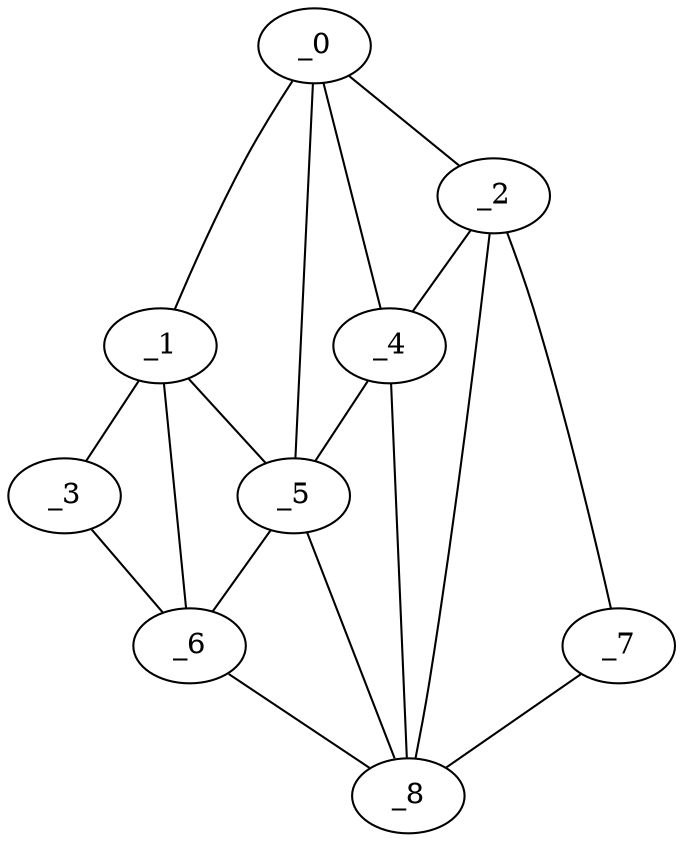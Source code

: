 graph "obj65__105.gxl" {
	_0	 [x=42,
		y=30];
	_1	 [x=42,
		y=123];
	_0 -- _1	 [valence=1];
	_2	 [x=63,
		y=3];
	_0 -- _2	 [valence=1];
	_4	 [x=66,
		y=34];
	_0 -- _4	 [valence=2];
	_5	 [x=67,
		y=39];
	_0 -- _5	 [valence=1];
	_3	 [x=65,
		y=125];
	_1 -- _3	 [valence=1];
	_1 -- _5	 [valence=2];
	_6	 [x=82,
		y=99];
	_1 -- _6	 [valence=2];
	_2 -- _4	 [valence=2];
	_7	 [x=86,
		y=6];
	_2 -- _7	 [valence=1];
	_8	 [x=89,
		y=13];
	_2 -- _8	 [valence=2];
	_3 -- _6	 [valence=1];
	_4 -- _5	 [valence=2];
	_4 -- _8	 [valence=2];
	_5 -- _6	 [valence=1];
	_5 -- _8	 [valence=1];
	_6 -- _8	 [valence=1];
	_7 -- _8	 [valence=1];
}
